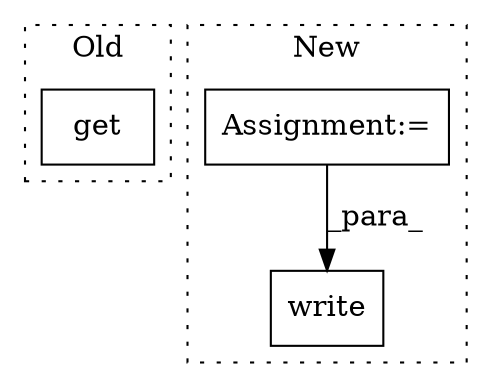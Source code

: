 digraph G {
subgraph cluster0 {
1 [label="get" a="32" s="1657,1682" l="4,1" shape="box"];
label = "Old";
style="dotted";
}
subgraph cluster1 {
2 [label="write" a="32" s="1745,1848" l="6,1" shape="box"];
3 [label="Assignment:=" a="7" s="1650" l="1" shape="box"];
label = "New";
style="dotted";
}
3 -> 2 [label="_para_"];
}